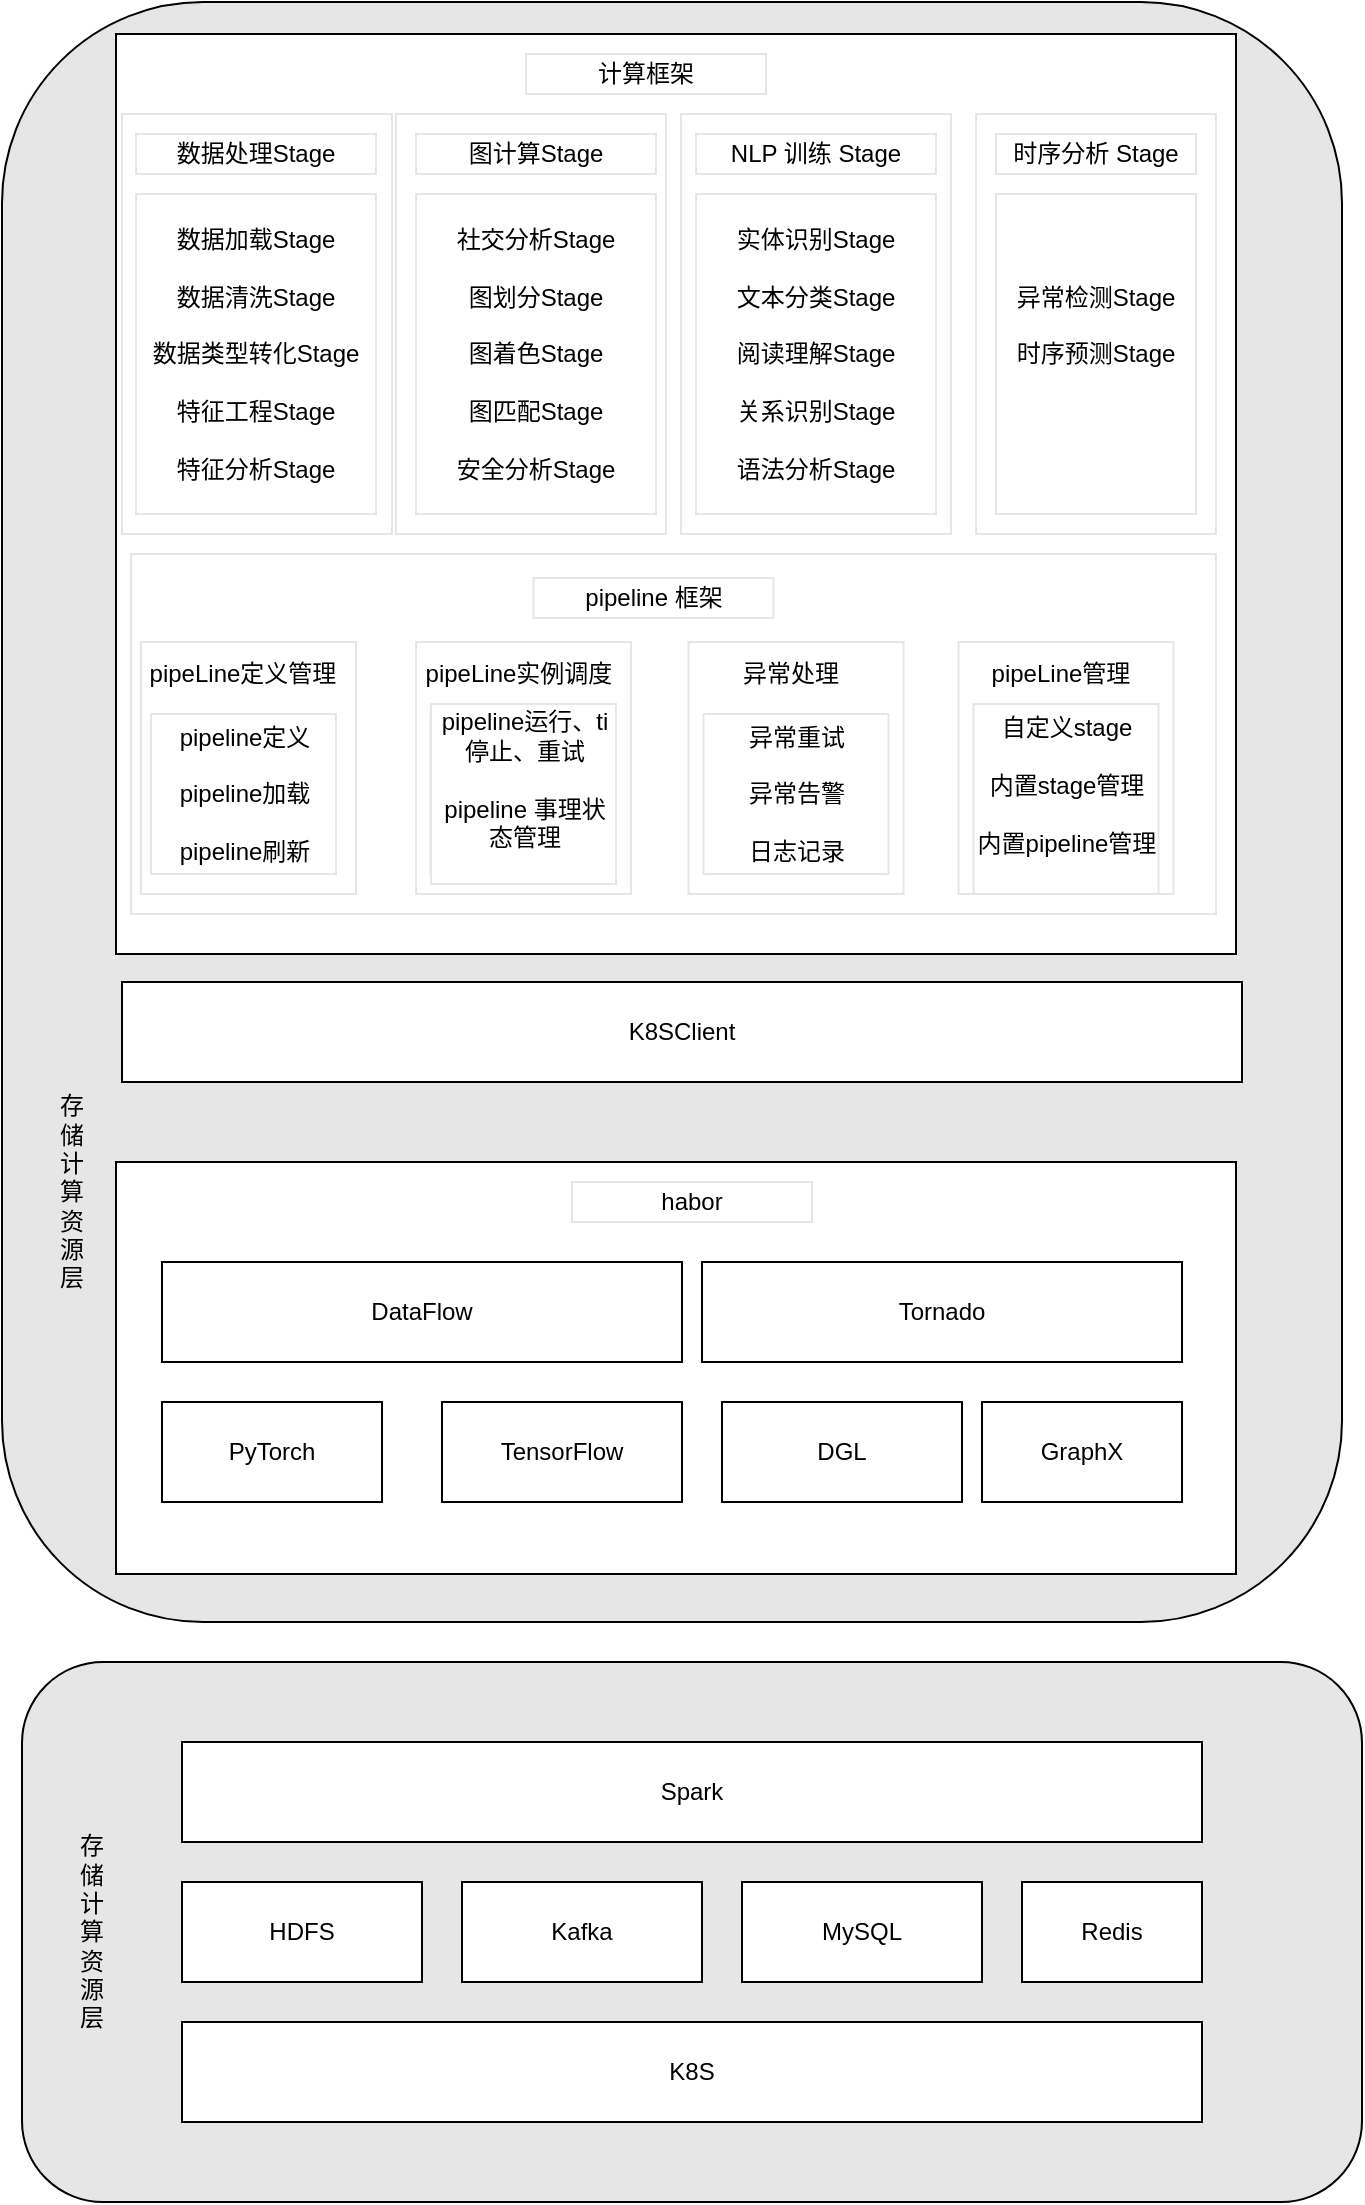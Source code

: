 <mxfile version="13.7.7" type="github">
  <diagram id="8qdkOpFF1TkM1FQP1Npe" name="Page-1">
    <mxGraphModel dx="2125" dy="1840" grid="1" gridSize="10" guides="1" tooltips="1" connect="1" arrows="1" fold="1" page="1" pageScale="1" pageWidth="827" pageHeight="1169" math="0" shadow="0">
      <root>
        <mxCell id="0" />
        <mxCell id="1" parent="0" />
        <mxCell id="dXcE4t8Wn8qhjNQ-LIpJ-8" value="" style="rounded=1;whiteSpace=wrap;html=1;fillColor=#E6E6E6;" parent="1" vertex="1">
          <mxGeometry x="-540" y="770" width="670" height="270" as="geometry" />
        </mxCell>
        <mxCell id="dXcE4t8Wn8qhjNQ-LIpJ-10" value="存储计算资源层" style="rounded=0;whiteSpace=wrap;html=1;fillColor=#E6E6E6;strokeColor=#E6E6E6;" parent="1" vertex="1">
          <mxGeometry x="-510" y="890" width="10" height="30" as="geometry" />
        </mxCell>
        <mxCell id="dXcE4t8Wn8qhjNQ-LIpJ-1" value="HDFS" style="rounded=0;whiteSpace=wrap;html=1;" parent="1" vertex="1">
          <mxGeometry x="-460" y="880" width="120" height="50" as="geometry" />
        </mxCell>
        <mxCell id="dXcE4t8Wn8qhjNQ-LIpJ-2" value="Text" style="text;html=1;align=center;verticalAlign=middle;resizable=0;points=[];autosize=1;" parent="1" vertex="1">
          <mxGeometry x="-83" y="126" width="40" height="20" as="geometry" />
        </mxCell>
        <mxCell id="dXcE4t8Wn8qhjNQ-LIpJ-3" value="Spark" style="rounded=0;whiteSpace=wrap;html=1;" parent="1" vertex="1">
          <mxGeometry x="-460" y="810" width="510" height="50" as="geometry" />
        </mxCell>
        <mxCell id="dXcE4t8Wn8qhjNQ-LIpJ-4" value="K8S" style="rounded=0;whiteSpace=wrap;html=1;" parent="1" vertex="1">
          <mxGeometry x="-460" y="950" width="510" height="50" as="geometry" />
        </mxCell>
        <mxCell id="dXcE4t8Wn8qhjNQ-LIpJ-5" value="Kafka" style="rounded=0;whiteSpace=wrap;html=1;" parent="1" vertex="1">
          <mxGeometry x="-320" y="880" width="120" height="50" as="geometry" />
        </mxCell>
        <mxCell id="dXcE4t8Wn8qhjNQ-LIpJ-6" value="MySQL" style="rounded=0;whiteSpace=wrap;html=1;" parent="1" vertex="1">
          <mxGeometry x="-180" y="880" width="120" height="50" as="geometry" />
        </mxCell>
        <mxCell id="dXcE4t8Wn8qhjNQ-LIpJ-7" value="Redis" style="rounded=0;whiteSpace=wrap;html=1;" parent="1" vertex="1">
          <mxGeometry x="-40" y="880" width="90" height="50" as="geometry" />
        </mxCell>
        <mxCell id="dXcE4t8Wn8qhjNQ-LIpJ-11" value="" style="rounded=1;whiteSpace=wrap;html=1;fillColor=#E6E6E6;" parent="1" vertex="1">
          <mxGeometry x="-550" y="-60" width="670" height="810" as="geometry" />
        </mxCell>
        <mxCell id="dXcE4t8Wn8qhjNQ-LIpJ-12" value="存储计算资源层" style="rounded=0;whiteSpace=wrap;html=1;fillColor=#E6E6E6;strokeColor=#E6E6E6;" parent="1" vertex="1">
          <mxGeometry x="-520" y="520" width="10" height="30" as="geometry" />
        </mxCell>
        <mxCell id="dXcE4t8Wn8qhjNQ-LIpJ-14" value="" style="rounded=0;whiteSpace=wrap;html=1;" parent="1" vertex="1">
          <mxGeometry x="-493" y="-44" width="560" height="460" as="geometry" />
        </mxCell>
        <mxCell id="dXcE4t8Wn8qhjNQ-LIpJ-23" value="&lt;span&gt;计算框架&lt;/span&gt;" style="rounded=0;whiteSpace=wrap;html=1;strokeColor=#E6E6E6;fillColor=#FFFFFF;" parent="1" vertex="1">
          <mxGeometry x="-288" y="-34" width="120" height="20" as="geometry" />
        </mxCell>
        <mxCell id="dXcE4t8Wn8qhjNQ-LIpJ-24" value="" style="rounded=0;whiteSpace=wrap;html=1;strokeColor=#E6E6E6;fillColor=#FFFFFF;" parent="1" vertex="1">
          <mxGeometry x="-485.5" y="216" width="542.5" height="180" as="geometry" />
        </mxCell>
        <mxCell id="dXcE4t8Wn8qhjNQ-LIpJ-36" value="pipeline 框架" style="rounded=0;whiteSpace=wrap;html=1;strokeColor=#E6E6E6;fillColor=#FFFFFF;" parent="1" vertex="1">
          <mxGeometry x="-284.25" y="228" width="120" height="20" as="geometry" />
        </mxCell>
        <mxCell id="dXcE4t8Wn8qhjNQ-LIpJ-45" value="" style="rounded=0;whiteSpace=wrap;html=1;strokeColor=#E6E6E6;fillColor=#FFFFFF;" parent="1" vertex="1">
          <mxGeometry x="-490" y="-4" width="135" height="210" as="geometry" />
        </mxCell>
        <mxCell id="dXcE4t8Wn8qhjNQ-LIpJ-31" value="数据加载Stage&lt;br&gt;&lt;span&gt;&lt;br&gt;数据清洗Stage&lt;br&gt;&lt;br&gt;数据类型转化&lt;/span&gt;Stage&lt;span&gt;&lt;br&gt;&lt;br&gt;&lt;/span&gt;&lt;span&gt;特征工程Stage&lt;br&gt;&lt;br&gt;特征分析Stage&lt;br&gt;&lt;/span&gt;" style="rounded=0;whiteSpace=wrap;html=1;strokeColor=#E6E6E6;fillColor=#FFFFFF;" parent="1" vertex="1">
          <mxGeometry x="-483" y="36" width="120" height="160" as="geometry" />
        </mxCell>
        <mxCell id="dXcE4t8Wn8qhjNQ-LIpJ-25" value="&lt;span&gt;数据处理Stage&lt;/span&gt;" style="rounded=0;whiteSpace=wrap;html=1;strokeColor=#E6E6E6;fillColor=#FFFFFF;" parent="1" vertex="1">
          <mxGeometry x="-483" y="6" width="120" height="20" as="geometry" />
        </mxCell>
        <mxCell id="dXcE4t8Wn8qhjNQ-LIpJ-46" value="" style="rounded=0;whiteSpace=wrap;html=1;strokeColor=#E6E6E6;fillColor=#FFFFFF;" parent="1" vertex="1">
          <mxGeometry x="-353" y="-4" width="135" height="210" as="geometry" />
        </mxCell>
        <mxCell id="dXcE4t8Wn8qhjNQ-LIpJ-32" value="社交分析Stage&lt;br&gt;&lt;span&gt;&lt;br&gt;图划分Stage&lt;br&gt;&lt;br&gt;图着色&lt;/span&gt;Stage&lt;span&gt;&lt;br&gt;&lt;br&gt;&lt;/span&gt;&lt;span&gt;图匹配Stage&lt;br&gt;&lt;br&gt;安全分析Stage&lt;br&gt;&lt;/span&gt;" style="rounded=0;whiteSpace=wrap;html=1;strokeColor=#E6E6E6;fillColor=#FFFFFF;" parent="1" vertex="1">
          <mxGeometry x="-343" y="36" width="120" height="160" as="geometry" />
        </mxCell>
        <mxCell id="dXcE4t8Wn8qhjNQ-LIpJ-26" value="&lt;span&gt;图计算Stage&lt;/span&gt;" style="rounded=0;whiteSpace=wrap;html=1;strokeColor=#E6E6E6;fillColor=#FFFFFF;" parent="1" vertex="1">
          <mxGeometry x="-343" y="6" width="120" height="20" as="geometry" />
        </mxCell>
        <mxCell id="dXcE4t8Wn8qhjNQ-LIpJ-47" value="" style="rounded=0;whiteSpace=wrap;html=1;strokeColor=#E6E6E6;fillColor=#FFFFFF;fontStyle=1" parent="1" vertex="1">
          <mxGeometry x="-210.5" y="-4" width="135" height="210" as="geometry" />
        </mxCell>
        <mxCell id="dXcE4t8Wn8qhjNQ-LIpJ-33" value="实体识别Stage&lt;br&gt;&lt;span&gt;&lt;br&gt;文本分类Stage&lt;br&gt;&lt;br&gt;&lt;/span&gt;阅读理解Stage&lt;span&gt;&lt;br&gt;&lt;br&gt;&lt;/span&gt;&lt;span&gt;关系识别Stage&lt;br&gt;&lt;br&gt;语法分析Stage&lt;br&gt;&lt;/span&gt;" style="rounded=0;whiteSpace=wrap;html=1;strokeColor=#E6E6E6;fillColor=#FFFFFF;" parent="1" vertex="1">
          <mxGeometry x="-203" y="36" width="120" height="160" as="geometry" />
        </mxCell>
        <mxCell id="dXcE4t8Wn8qhjNQ-LIpJ-27" value="&lt;span&gt;NLP 训练 Stage&lt;/span&gt;" style="rounded=0;whiteSpace=wrap;html=1;strokeColor=#E6E6E6;fillColor=#FFFFFF;" parent="1" vertex="1">
          <mxGeometry x="-203" y="6" width="120" height="20" as="geometry" />
        </mxCell>
        <mxCell id="dXcE4t8Wn8qhjNQ-LIpJ-48" value="" style="rounded=0;whiteSpace=wrap;html=1;strokeColor=#E6E6E6;fillColor=#FFFFFF;fontStyle=1" parent="1" vertex="1">
          <mxGeometry x="-63" y="-4" width="120" height="210" as="geometry" />
        </mxCell>
        <mxCell id="dXcE4t8Wn8qhjNQ-LIpJ-28" value="&lt;span&gt;时序分析 Stage&lt;/span&gt;" style="rounded=0;whiteSpace=wrap;html=1;strokeColor=#E6E6E6;fillColor=#FFFFFF;" parent="1" vertex="1">
          <mxGeometry x="-53" y="6" width="100" height="20" as="geometry" />
        </mxCell>
        <mxCell id="dXcE4t8Wn8qhjNQ-LIpJ-35" value="异常检测Stage&lt;br&gt;&lt;span&gt;&lt;br&gt;时序预测Stage&lt;br&gt;&lt;br&gt;&lt;/span&gt;&lt;span&gt;&lt;br&gt;&lt;/span&gt;" style="rounded=0;whiteSpace=wrap;html=1;strokeColor=#E6E6E6;fillColor=#FFFFFF;" parent="1" vertex="1">
          <mxGeometry x="-53" y="36" width="100" height="160" as="geometry" />
        </mxCell>
        <mxCell id="dXcE4t8Wn8qhjNQ-LIpJ-49" value="" style="rounded=0;whiteSpace=wrap;html=1;strokeColor=#E6E6E6;fillColor=#FFFFFF;fontStyle=1" parent="1" vertex="1">
          <mxGeometry x="-480.5" y="260" width="107.5" height="126" as="geometry" />
        </mxCell>
        <mxCell id="dXcE4t8Wn8qhjNQ-LIpJ-51" value="&lt;span&gt;pipeline定义&lt;br&gt;&lt;br&gt;pipeline加载&lt;br&gt;&lt;br&gt;pipeline刷新&lt;br&gt;&lt;/span&gt;" style="rounded=0;whiteSpace=wrap;html=1;strokeColor=#E6E6E6;fillColor=#FFFFFF;" parent="1" vertex="1">
          <mxGeometry x="-475.5" y="296" width="92.5" height="80" as="geometry" />
        </mxCell>
        <mxCell id="dXcE4t8Wn8qhjNQ-LIpJ-38" value="&lt;span&gt;pipeLine定义管理&lt;/span&gt;" style="rounded=0;whiteSpace=wrap;html=1;fillColor=#FFFFFF;strokeColor=#FFFFFF;" parent="1" vertex="1">
          <mxGeometry x="-477.75" y="266" width="97" height="20" as="geometry" />
        </mxCell>
        <mxCell id="dXcE4t8Wn8qhjNQ-LIpJ-52" value="" style="rounded=0;whiteSpace=wrap;html=1;strokeColor=#E6E6E6;fillColor=#FFFFFF;fontStyle=1" parent="1" vertex="1">
          <mxGeometry x="-343" y="260" width="107.5" height="126" as="geometry" />
        </mxCell>
        <mxCell id="dXcE4t8Wn8qhjNQ-LIpJ-53" value="&lt;span&gt;pipeline运行&lt;br&gt;&lt;br&gt;pipeline停止&lt;br&gt;&lt;br&gt;pipeline重试&lt;br&gt;&lt;/span&gt;" style="rounded=0;whiteSpace=wrap;html=1;strokeColor=#E6E6E6;fillColor=#FFFFFF;" parent="1" vertex="1">
          <mxGeometry x="-335.75" y="296" width="92.5" height="80" as="geometry" />
        </mxCell>
        <mxCell id="dXcE4t8Wn8qhjNQ-LIpJ-54" value="&lt;span&gt;pipeLine调度&lt;/span&gt;" style="rounded=0;whiteSpace=wrap;html=1;fillColor=#FFFFFF;strokeColor=#FFFFFF;" parent="1" vertex="1">
          <mxGeometry x="-340.25" y="266" width="97" height="20" as="geometry" />
        </mxCell>
        <mxCell id="dXcE4t8Wn8qhjNQ-LIpJ-57" value="" style="rounded=0;whiteSpace=wrap;html=1;strokeColor=#E6E6E6;fillColor=#FFFFFF;fontStyle=1" parent="1" vertex="1">
          <mxGeometry x="-343" y="260" width="107.5" height="126" as="geometry" />
        </mxCell>
        <mxCell id="dXcE4t8Wn8qhjNQ-LIpJ-58" value="&lt;span&gt;pipeline运行&lt;br&gt;&lt;br&gt;pipeline停止&lt;br&gt;&lt;br&gt;pipeline重试&lt;br&gt;&lt;/span&gt;" style="rounded=0;whiteSpace=wrap;html=1;strokeColor=#E6E6E6;fillColor=#FFFFFF;" parent="1" vertex="1">
          <mxGeometry x="-335.75" y="296" width="92.5" height="80" as="geometry" />
        </mxCell>
        <mxCell id="dXcE4t8Wn8qhjNQ-LIpJ-59" value="&lt;span&gt;pipeLine实例调度&lt;/span&gt;" style="rounded=0;whiteSpace=wrap;html=1;fillColor=#FFFFFF;strokeColor=#FFFFFF;" parent="1" vertex="1">
          <mxGeometry x="-340.25" y="266" width="97" height="20" as="geometry" />
        </mxCell>
        <mxCell id="dXcE4t8Wn8qhjNQ-LIpJ-60" value="&lt;span&gt;pipeline运行、ti停止、重试&lt;br&gt;&lt;br&gt;pipeline 事理状态管理&lt;br&gt;&lt;br&gt;&lt;/span&gt;" style="rounded=0;whiteSpace=wrap;html=1;strokeColor=#E6E6E6;fillColor=#FFFFFF;" parent="1" vertex="1">
          <mxGeometry x="-335.5" y="291" width="92.5" height="90" as="geometry" />
        </mxCell>
        <mxCell id="dXcE4t8Wn8qhjNQ-LIpJ-61" value="" style="rounded=0;whiteSpace=wrap;html=1;strokeColor=#E6E6E6;fillColor=#FFFFFF;fontStyle=1" parent="1" vertex="1">
          <mxGeometry x="-206.75" y="260" width="107.5" height="126" as="geometry" />
        </mxCell>
        <mxCell id="dXcE4t8Wn8qhjNQ-LIpJ-62" value="异常处理" style="rounded=0;whiteSpace=wrap;html=1;fillColor=#FFFFFF;strokeColor=#FFFFFF;" parent="1" vertex="1">
          <mxGeometry x="-204" y="266" width="97" height="20" as="geometry" />
        </mxCell>
        <mxCell id="dXcE4t8Wn8qhjNQ-LIpJ-63" value="&lt;span&gt;异常重试&lt;br&gt;&lt;br&gt;异常告警&lt;br&gt;&lt;br&gt;日志记录&lt;br&gt;&lt;/span&gt;" style="rounded=0;whiteSpace=wrap;html=1;strokeColor=#E6E6E6;fillColor=#FFFFFF;" parent="1" vertex="1">
          <mxGeometry x="-199.25" y="296" width="92.5" height="80" as="geometry" />
        </mxCell>
        <mxCell id="dXcE4t8Wn8qhjNQ-LIpJ-65" value="" style="rounded=0;whiteSpace=wrap;html=1;strokeColor=#E6E6E6;fillColor=#FFFFFF;fontStyle=1" parent="1" vertex="1">
          <mxGeometry x="-71.75" y="260" width="107.5" height="126" as="geometry" />
        </mxCell>
        <mxCell id="dXcE4t8Wn8qhjNQ-LIpJ-66" value="&lt;span&gt;pipeLine管理&lt;/span&gt;" style="rounded=0;whiteSpace=wrap;html=1;fillColor=#FFFFFF;strokeColor=#FFFFFF;" parent="1" vertex="1">
          <mxGeometry x="-69" y="266" width="97" height="20" as="geometry" />
        </mxCell>
        <mxCell id="dXcE4t8Wn8qhjNQ-LIpJ-67" value="&lt;span&gt;自定义stage&lt;br&gt;&lt;br&gt;内置stage管理&lt;br&gt;&lt;br&gt;内置pipeline&lt;/span&gt;管理&lt;span&gt;&lt;br&gt;&lt;br&gt;&lt;/span&gt;" style="rounded=0;whiteSpace=wrap;html=1;strokeColor=#E6E6E6;fillColor=#FFFFFF;" parent="1" vertex="1">
          <mxGeometry x="-64.25" y="291" width="92.5" height="95" as="geometry" />
        </mxCell>
        <mxCell id="0hx_jfyCyXL4g8UBnuAK-1" value="" style="rounded=0;whiteSpace=wrap;html=1;" vertex="1" parent="1">
          <mxGeometry x="-493" y="520" width="560" height="206" as="geometry" />
        </mxCell>
        <mxCell id="dXcE4t8Wn8qhjNQ-LIpJ-13" value="DataFlow" style="rounded=0;whiteSpace=wrap;html=1;" parent="1" vertex="1">
          <mxGeometry x="-470" y="570" width="260" height="50" as="geometry" />
        </mxCell>
        <mxCell id="dXcE4t8Wn8qhjNQ-LIpJ-15" value="PyTorch" style="rounded=0;whiteSpace=wrap;html=1;" parent="1" vertex="1">
          <mxGeometry x="-470" y="640" width="110" height="50" as="geometry" />
        </mxCell>
        <mxCell id="dXcE4t8Wn8qhjNQ-LIpJ-16" value="Tornado" style="rounded=0;whiteSpace=wrap;html=1;" parent="1" vertex="1">
          <mxGeometry x="-200" y="570" width="240" height="50" as="geometry" />
        </mxCell>
        <mxCell id="dXcE4t8Wn8qhjNQ-LIpJ-19" value="TensorFlow" style="rounded=0;whiteSpace=wrap;html=1;" parent="1" vertex="1">
          <mxGeometry x="-330" y="640" width="120" height="50" as="geometry" />
        </mxCell>
        <mxCell id="dXcE4t8Wn8qhjNQ-LIpJ-20" value="DGL" style="rounded=0;whiteSpace=wrap;html=1;" parent="1" vertex="1">
          <mxGeometry x="-190" y="640" width="120" height="50" as="geometry" />
        </mxCell>
        <mxCell id="dXcE4t8Wn8qhjNQ-LIpJ-21" value="GraphX" style="rounded=0;whiteSpace=wrap;html=1;" parent="1" vertex="1">
          <mxGeometry x="-60" y="640" width="100" height="50" as="geometry" />
        </mxCell>
        <mxCell id="0hx_jfyCyXL4g8UBnuAK-2" value="&lt;span&gt;habor&lt;/span&gt;" style="rounded=0;whiteSpace=wrap;html=1;strokeColor=#E6E6E6;fillColor=#FFFFFF;" vertex="1" parent="1">
          <mxGeometry x="-265" y="530" width="120" height="20" as="geometry" />
        </mxCell>
        <mxCell id="0hx_jfyCyXL4g8UBnuAK-3" value="K8SClient" style="rounded=0;whiteSpace=wrap;html=1;" vertex="1" parent="1">
          <mxGeometry x="-490" y="430" width="560" height="50" as="geometry" />
        </mxCell>
      </root>
    </mxGraphModel>
  </diagram>
</mxfile>
